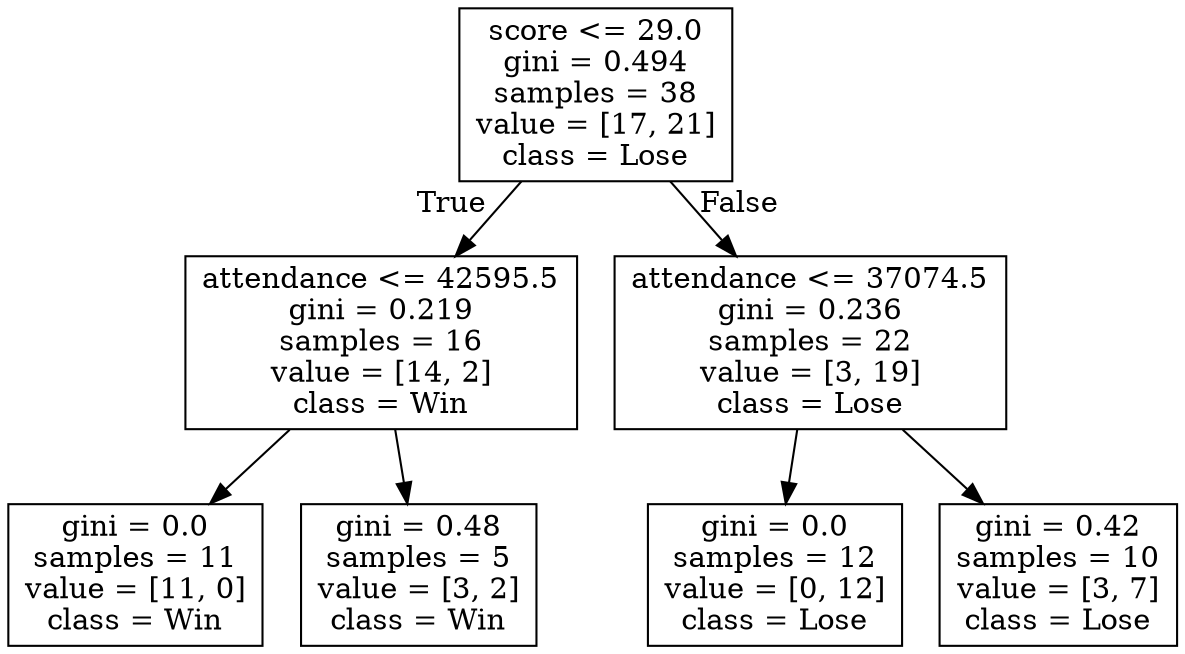 digraph Tree {
node [shape=box] ;
0 [label="score <= 29.0\ngini = 0.494\nsamples = 38\nvalue = [17, 21]\nclass = Lose"] ;
1 [label="attendance <= 42595.5\ngini = 0.219\nsamples = 16\nvalue = [14, 2]\nclass = Win"] ;
0 -> 1 [labeldistance=2.5, labelangle=45, headlabel="True"] ;
2 [label="gini = 0.0\nsamples = 11\nvalue = [11, 0]\nclass = Win"] ;
1 -> 2 ;
3 [label="gini = 0.48\nsamples = 5\nvalue = [3, 2]\nclass = Win"] ;
1 -> 3 ;
4 [label="attendance <= 37074.5\ngini = 0.236\nsamples = 22\nvalue = [3, 19]\nclass = Lose"] ;
0 -> 4 [labeldistance=2.5, labelangle=-45, headlabel="False"] ;
5 [label="gini = 0.0\nsamples = 12\nvalue = [0, 12]\nclass = Lose"] ;
4 -> 5 ;
6 [label="gini = 0.42\nsamples = 10\nvalue = [3, 7]\nclass = Lose"] ;
4 -> 6 ;
}